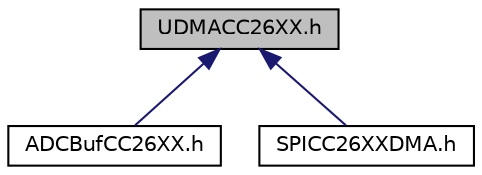 digraph "UDMACC26XX.h"
{
  edge [fontname="Helvetica",fontsize="10",labelfontname="Helvetica",labelfontsize="10"];
  node [fontname="Helvetica",fontsize="10",shape=record];
  Node1 [label="UDMACC26XX.h",height=0.2,width=0.4,color="black", fillcolor="grey75", style="filled", fontcolor="black"];
  Node1 -> Node2 [dir="back",color="midnightblue",fontsize="10",style="solid"];
  Node2 [label="ADCBufCC26XX.h",height=0.2,width=0.4,color="black", fillcolor="white", style="filled",URL="$_a_d_c_buf_c_c26_x_x_8h.html",tooltip="ADCBuf driver implementation for a CC26XX analog-to-digital converter. "];
  Node1 -> Node3 [dir="back",color="midnightblue",fontsize="10",style="solid"];
  Node3 [label="SPICC26XXDMA.h",height=0.2,width=0.4,color="black", fillcolor="white", style="filled",URL="$_s_p_i_c_c26_x_x_d_m_a_8h.html",tooltip="SPI driver implementation for a CC26XX SPI controller using the UDMA controller. "];
}
